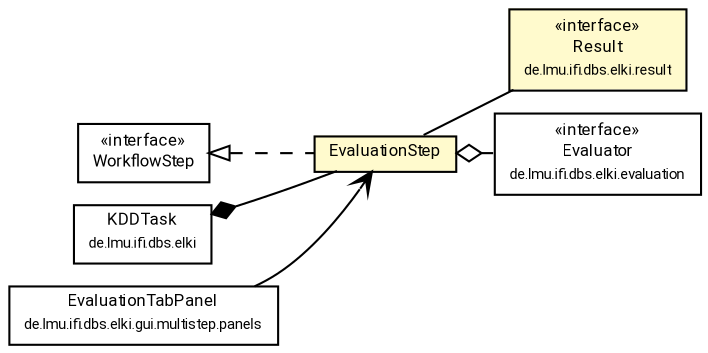 #!/usr/local/bin/dot
#
# Class diagram 
# Generated by UMLGraph version R5_7_2-60-g0e99a6 (http://www.spinellis.gr/umlgraph/)
#

digraph G {
	graph [fontnames="svg"]
	edge [fontname="Roboto",fontsize=7,labelfontname="Roboto",labelfontsize=7,color="black"];
	node [fontname="Roboto",fontcolor="black",fontsize=8,shape=plaintext,margin=0,width=0,height=0];
	nodesep=0.15;
	ranksep=0.25;
	rankdir=LR;
	// de.lmu.ifi.dbs.elki.workflow.EvaluationStep
	c4047089 [label=<<table title="de.lmu.ifi.dbs.elki.workflow.EvaluationStep" border="0" cellborder="1" cellspacing="0" cellpadding="2" bgcolor="lemonChiffon" href="EvaluationStep.html" target="_parent">
		<tr><td><table border="0" cellspacing="0" cellpadding="1">
		<tr><td align="center" balign="center"> <font face="Roboto">EvaluationStep</font> </td></tr>
		</table></td></tr>
		</table>>, URL="EvaluationStep.html"];
	// de.lmu.ifi.dbs.elki.workflow.WorkflowStep
	c4047092 [label=<<table title="de.lmu.ifi.dbs.elki.workflow.WorkflowStep" border="0" cellborder="1" cellspacing="0" cellpadding="2" href="WorkflowStep.html" target="_parent">
		<tr><td><table border="0" cellspacing="0" cellpadding="1">
		<tr><td align="center" balign="center"> &#171;interface&#187; </td></tr>
		<tr><td align="center" balign="center"> <font face="Roboto">WorkflowStep</font> </td></tr>
		</table></td></tr>
		</table>>, URL="WorkflowStep.html"];
	// de.lmu.ifi.dbs.elki.KDDTask
	c4047162 [label=<<table title="de.lmu.ifi.dbs.elki.KDDTask" border="0" cellborder="1" cellspacing="0" cellpadding="2" href="../KDDTask.html" target="_parent">
		<tr><td><table border="0" cellspacing="0" cellpadding="1">
		<tr><td align="center" balign="center"> <font face="Roboto">KDDTask</font> </td></tr>
		<tr><td align="center" balign="center"> <font face="Roboto" point-size="7.0">de.lmu.ifi.dbs.elki</font> </td></tr>
		</table></td></tr>
		</table>>, URL="../KDDTask.html"];
	// de.lmu.ifi.dbs.elki.result.Result
	c4048182 [label=<<table title="de.lmu.ifi.dbs.elki.result.Result" border="0" cellborder="1" cellspacing="0" cellpadding="2" bgcolor="LemonChiffon" href="../result/Result.html" target="_parent">
		<tr><td><table border="0" cellspacing="0" cellpadding="1">
		<tr><td align="center" balign="center"> &#171;interface&#187; </td></tr>
		<tr><td align="center" balign="center"> <font face="Roboto">Result</font> </td></tr>
		<tr><td align="center" balign="center"> <font face="Roboto" point-size="7.0">de.lmu.ifi.dbs.elki.result</font> </td></tr>
		</table></td></tr>
		</table>>, URL="../result/Result.html"];
	// de.lmu.ifi.dbs.elki.evaluation.Evaluator
	c4048211 [label=<<table title="de.lmu.ifi.dbs.elki.evaluation.Evaluator" border="0" cellborder="1" cellspacing="0" cellpadding="2" href="../evaluation/Evaluator.html" target="_parent">
		<tr><td><table border="0" cellspacing="0" cellpadding="1">
		<tr><td align="center" balign="center"> &#171;interface&#187; </td></tr>
		<tr><td align="center" balign="center"> <font face="Roboto">Evaluator</font> </td></tr>
		<tr><td align="center" balign="center"> <font face="Roboto" point-size="7.0">de.lmu.ifi.dbs.elki.evaluation</font> </td></tr>
		</table></td></tr>
		</table>>, URL="../evaluation/Evaluator.html"];
	// de.lmu.ifi.dbs.elki.gui.multistep.panels.EvaluationTabPanel
	c4049337 [label=<<table title="de.lmu.ifi.dbs.elki.gui.multistep.panels.EvaluationTabPanel" border="0" cellborder="1" cellspacing="0" cellpadding="2" href="../gui/multistep/panels/EvaluationTabPanel.html" target="_parent">
		<tr><td><table border="0" cellspacing="0" cellpadding="1">
		<tr><td align="center" balign="center"> <font face="Roboto">EvaluationTabPanel</font> </td></tr>
		<tr><td align="center" balign="center"> <font face="Roboto" point-size="7.0">de.lmu.ifi.dbs.elki.gui.multistep.panels</font> </td></tr>
		</table></td></tr>
		</table>>, URL="../gui/multistep/panels/EvaluationTabPanel.html"];
	// de.lmu.ifi.dbs.elki.workflow.EvaluationStep implements de.lmu.ifi.dbs.elki.workflow.WorkflowStep
	c4047092 -> c4047089 [arrowtail=empty,style=dashed,dir=back,weight=9];
	// de.lmu.ifi.dbs.elki.workflow.EvaluationStep has de.lmu.ifi.dbs.elki.evaluation.Evaluator
	c4047089 -> c4048211 [arrowhead=none,arrowtail=ediamond,dir=back,weight=4];
	// de.lmu.ifi.dbs.elki.workflow.EvaluationStep assoc de.lmu.ifi.dbs.elki.result.Result
	c4047089 -> c4048182 [arrowhead=none,weight=2];
	// de.lmu.ifi.dbs.elki.KDDTask composed de.lmu.ifi.dbs.elki.workflow.EvaluationStep
	c4047162 -> c4047089 [arrowhead=none,arrowtail=diamond,dir=back,weight=6];
	// de.lmu.ifi.dbs.elki.gui.multistep.panels.EvaluationTabPanel navassoc de.lmu.ifi.dbs.elki.workflow.EvaluationStep
	c4049337 -> c4047089 [arrowhead=open,weight=1];
}

